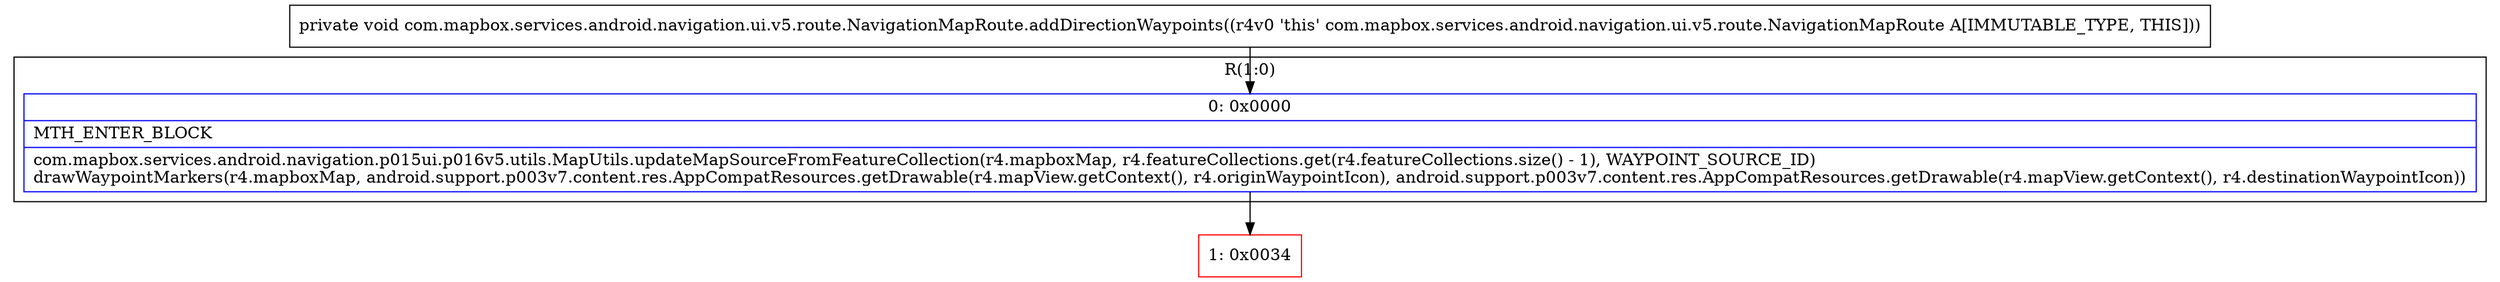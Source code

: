 digraph "CFG forcom.mapbox.services.android.navigation.ui.v5.route.NavigationMapRoute.addDirectionWaypoints()V" {
subgraph cluster_Region_1756214256 {
label = "R(1:0)";
node [shape=record,color=blue];
Node_0 [shape=record,label="{0\:\ 0x0000|MTH_ENTER_BLOCK\l|com.mapbox.services.android.navigation.p015ui.p016v5.utils.MapUtils.updateMapSourceFromFeatureCollection(r4.mapboxMap, r4.featureCollections.get(r4.featureCollections.size() \- 1), WAYPOINT_SOURCE_ID)\ldrawWaypointMarkers(r4.mapboxMap, android.support.p003v7.content.res.AppCompatResources.getDrawable(r4.mapView.getContext(), r4.originWaypointIcon), android.support.p003v7.content.res.AppCompatResources.getDrawable(r4.mapView.getContext(), r4.destinationWaypointIcon))\l}"];
}
Node_1 [shape=record,color=red,label="{1\:\ 0x0034}"];
MethodNode[shape=record,label="{private void com.mapbox.services.android.navigation.ui.v5.route.NavigationMapRoute.addDirectionWaypoints((r4v0 'this' com.mapbox.services.android.navigation.ui.v5.route.NavigationMapRoute A[IMMUTABLE_TYPE, THIS])) }"];
MethodNode -> Node_0;
Node_0 -> Node_1;
}

